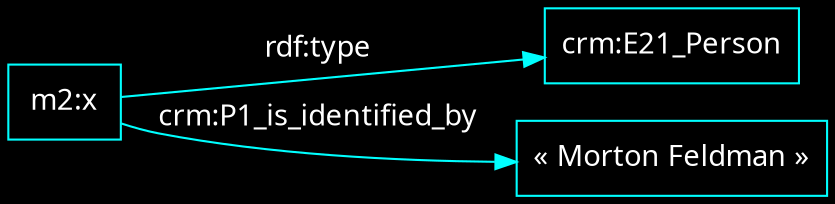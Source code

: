digraph {
    graph [bgcolor=black]
    rankdir=LR
    node [color=white,fontcolor=white,fontname="FiraCode Nerd Font Mono Regular",shape=box]
    edge [color=white,fontcolor=white,fontname="FiraCode Nerd Font Mono Regular"]
    

    layout=dot
node [color=cyan,fontcolor=white]
edge [color=cyan,fontcolor=white]
"m2:x" -> "crm:E21_Person" [label="rdf:type"]
"m2:x" -> "« Morton Feldman »" [label="crm:P1_is_identified_by"]
}
